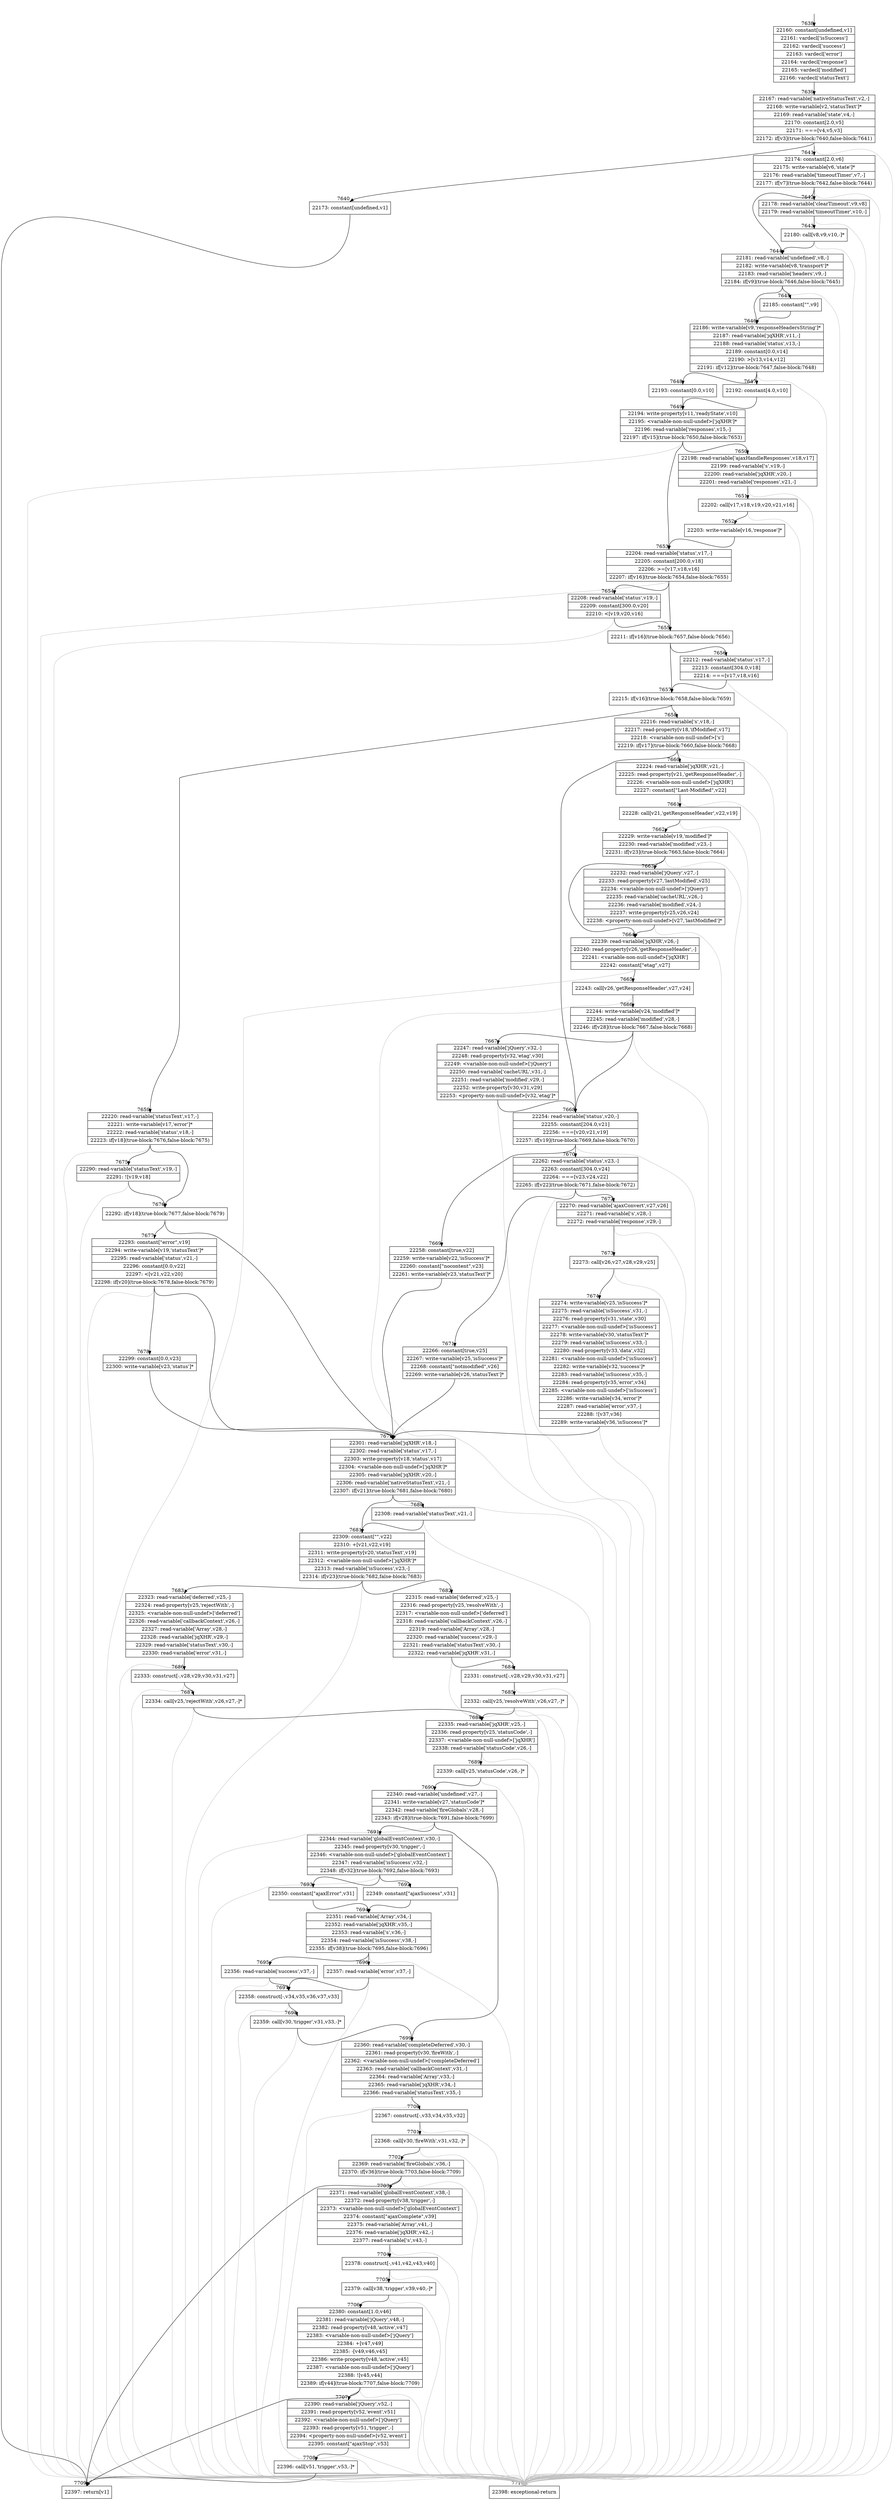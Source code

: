 digraph {
rankdir="TD"
BB_entry489[shape=none,label=""];
BB_entry489 -> BB7638 [tailport=s, headport=n, headlabel="    7638"]
BB7638 [shape=record label="{22160: constant[undefined,v1]|22161: vardecl['isSuccess']|22162: vardecl['success']|22163: vardecl['error']|22164: vardecl['response']|22165: vardecl['modified']|22166: vardecl['statusText']}" ] 
BB7638 -> BB7639 [tailport=s, headport=n, headlabel="      7639"]
BB7639 [shape=record label="{22167: read-variable['nativeStatusText',v2,-]|22168: write-variable[v2,'statusText']*|22169: read-variable['state',v4,-]|22170: constant[2.0,v5]|22171: ===[v4,v5,v3]|22172: if[v3](true-block:7640,false-block:7641)}" ] 
BB7639 -> BB7640 [tailport=s, headport=n, headlabel="      7640"]
BB7639 -> BB7641 [tailport=s, headport=n, headlabel="      7641"]
BB7639 -> BB7710 [tailport=s, headport=n, color=gray, headlabel="      7710"]
BB7640 [shape=record label="{22173: constant[undefined,v1]}" ] 
BB7640 -> BB7709 [tailport=s, headport=n, headlabel="      7709"]
BB7641 [shape=record label="{22174: constant[2.0,v6]|22175: write-variable[v6,'state']*|22176: read-variable['timeoutTimer',v7,-]|22177: if[v7](true-block:7642,false-block:7644)}" ] 
BB7641 -> BB7642 [tailport=s, headport=n, headlabel="      7642"]
BB7641 -> BB7644 [tailport=s, headport=n, headlabel="      7644"]
BB7641 -> BB7710 [tailport=s, headport=n, color=gray]
BB7642 [shape=record label="{22178: read-variable['clearTimeout',v9,v8]|22179: read-variable['timeoutTimer',v10,-]}" ] 
BB7642 -> BB7643 [tailport=s, headport=n, headlabel="      7643"]
BB7642 -> BB7710 [tailport=s, headport=n, color=gray]
BB7643 [shape=record label="{22180: call[v8,v9,v10,-]*}" ] 
BB7643 -> BB7644 [tailport=s, headport=n]
BB7643 -> BB7710 [tailport=s, headport=n, color=gray]
BB7644 [shape=record label="{22181: read-variable['undefined',v8,-]|22182: write-variable[v8,'transport']*|22183: read-variable['headers',v9,-]|22184: if[v9](true-block:7646,false-block:7645)}" ] 
BB7644 -> BB7646 [tailport=s, headport=n, headlabel="      7646"]
BB7644 -> BB7645 [tailport=s, headport=n, headlabel="      7645"]
BB7644 -> BB7710 [tailport=s, headport=n, color=gray]
BB7645 [shape=record label="{22185: constant[\"\",v9]}" ] 
BB7645 -> BB7646 [tailport=s, headport=n]
BB7646 [shape=record label="{22186: write-variable[v9,'responseHeadersString']*|22187: read-variable['jqXHR',v11,-]|22188: read-variable['status',v13,-]|22189: constant[0.0,v14]|22190: \>[v13,v14,v12]|22191: if[v12](true-block:7647,false-block:7648)}" ] 
BB7646 -> BB7647 [tailport=s, headport=n, headlabel="      7647"]
BB7646 -> BB7648 [tailport=s, headport=n, headlabel="      7648"]
BB7646 -> BB7710 [tailport=s, headport=n, color=gray]
BB7647 [shape=record label="{22192: constant[4.0,v10]}" ] 
BB7647 -> BB7649 [tailport=s, headport=n, headlabel="      7649"]
BB7648 [shape=record label="{22193: constant[0.0,v10]}" ] 
BB7648 -> BB7649 [tailport=s, headport=n]
BB7649 [shape=record label="{22194: write-property[v11,'readyState',v10]|22195: \<variable-non-null-undef\>['jqXHR']*|22196: read-variable['responses',v15,-]|22197: if[v15](true-block:7650,false-block:7653)}" ] 
BB7649 -> BB7650 [tailport=s, headport=n, headlabel="      7650"]
BB7649 -> BB7653 [tailport=s, headport=n, headlabel="      7653"]
BB7649 -> BB7710 [tailport=s, headport=n, color=gray]
BB7650 [shape=record label="{22198: read-variable['ajaxHandleResponses',v18,v17]|22199: read-variable['s',v19,-]|22200: read-variable['jqXHR',v20,-]|22201: read-variable['responses',v21,-]}" ] 
BB7650 -> BB7651 [tailport=s, headport=n, headlabel="      7651"]
BB7650 -> BB7710 [tailport=s, headport=n, color=gray]
BB7651 [shape=record label="{22202: call[v17,v18,v19,v20,v21,v16]}" ] 
BB7651 -> BB7652 [tailport=s, headport=n, headlabel="      7652"]
BB7651 -> BB7710 [tailport=s, headport=n, color=gray]
BB7652 [shape=record label="{22203: write-variable[v16,'response']*}" ] 
BB7652 -> BB7653 [tailport=s, headport=n]
BB7653 [shape=record label="{22204: read-variable['status',v17,-]|22205: constant[200.0,v18]|22206: \>=[v17,v18,v16]|22207: if[v16](true-block:7654,false-block:7655)}" ] 
BB7653 -> BB7655 [tailport=s, headport=n, headlabel="      7655"]
BB7653 -> BB7654 [tailport=s, headport=n, headlabel="      7654"]
BB7653 -> BB7710 [tailport=s, headport=n, color=gray]
BB7654 [shape=record label="{22208: read-variable['status',v19,-]|22209: constant[300.0,v20]|22210: \<[v19,v20,v16]}" ] 
BB7654 -> BB7655 [tailport=s, headport=n]
BB7654 -> BB7710 [tailport=s, headport=n, color=gray]
BB7655 [shape=record label="{22211: if[v16](true-block:7657,false-block:7656)}" ] 
BB7655 -> BB7657 [tailport=s, headport=n, headlabel="      7657"]
BB7655 -> BB7656 [tailport=s, headport=n, headlabel="      7656"]
BB7656 [shape=record label="{22212: read-variable['status',v17,-]|22213: constant[304.0,v18]|22214: ===[v17,v18,v16]}" ] 
BB7656 -> BB7657 [tailport=s, headport=n]
BB7656 -> BB7710 [tailport=s, headport=n, color=gray]
BB7657 [shape=record label="{22215: if[v16](true-block:7658,false-block:7659)}" ] 
BB7657 -> BB7658 [tailport=s, headport=n, headlabel="      7658"]
BB7657 -> BB7659 [tailport=s, headport=n, headlabel="      7659"]
BB7658 [shape=record label="{22216: read-variable['s',v18,-]|22217: read-property[v18,'ifModified',v17]|22218: \<variable-non-null-undef\>['s']|22219: if[v17](true-block:7660,false-block:7668)}" ] 
BB7658 -> BB7660 [tailport=s, headport=n, headlabel="      7660"]
BB7658 -> BB7668 [tailport=s, headport=n, headlabel="      7668"]
BB7658 -> BB7710 [tailport=s, headport=n, color=gray]
BB7659 [shape=record label="{22220: read-variable['statusText',v17,-]|22221: write-variable[v17,'error']*|22222: read-variable['status',v18,-]|22223: if[v18](true-block:7676,false-block:7675)}" ] 
BB7659 -> BB7676 [tailport=s, headport=n, headlabel="      7676"]
BB7659 -> BB7675 [tailport=s, headport=n, headlabel="      7675"]
BB7659 -> BB7710 [tailport=s, headport=n, color=gray]
BB7660 [shape=record label="{22224: read-variable['jqXHR',v21,-]|22225: read-property[v21,'getResponseHeader',-]|22226: \<variable-non-null-undef\>['jqXHR']|22227: constant[\"Last-Modified\",v22]}" ] 
BB7660 -> BB7661 [tailport=s, headport=n, headlabel="      7661"]
BB7660 -> BB7710 [tailport=s, headport=n, color=gray]
BB7661 [shape=record label="{22228: call[v21,'getResponseHeader',v22,v19]}" ] 
BB7661 -> BB7662 [tailport=s, headport=n, headlabel="      7662"]
BB7661 -> BB7710 [tailport=s, headport=n, color=gray]
BB7662 [shape=record label="{22229: write-variable[v19,'modified']*|22230: read-variable['modified',v23,-]|22231: if[v23](true-block:7663,false-block:7664)}" ] 
BB7662 -> BB7663 [tailport=s, headport=n, headlabel="      7663"]
BB7662 -> BB7664 [tailport=s, headport=n, headlabel="      7664"]
BB7662 -> BB7710 [tailport=s, headport=n, color=gray]
BB7663 [shape=record label="{22232: read-variable['jQuery',v27,-]|22233: read-property[v27,'lastModified',v25]|22234: \<variable-non-null-undef\>['jQuery']|22235: read-variable['cacheURL',v26,-]|22236: read-variable['modified',v24,-]|22237: write-property[v25,v26,v24]|22238: \<property-non-null-undef\>[v27,'lastModified']*}" ] 
BB7663 -> BB7664 [tailport=s, headport=n]
BB7663 -> BB7710 [tailport=s, headport=n, color=gray]
BB7664 [shape=record label="{22239: read-variable['jqXHR',v26,-]|22240: read-property[v26,'getResponseHeader',-]|22241: \<variable-non-null-undef\>['jqXHR']|22242: constant[\"etag\",v27]}" ] 
BB7664 -> BB7665 [tailport=s, headport=n, headlabel="      7665"]
BB7664 -> BB7710 [tailport=s, headport=n, color=gray]
BB7665 [shape=record label="{22243: call[v26,'getResponseHeader',v27,v24]}" ] 
BB7665 -> BB7666 [tailport=s, headport=n, headlabel="      7666"]
BB7665 -> BB7710 [tailport=s, headport=n, color=gray]
BB7666 [shape=record label="{22244: write-variable[v24,'modified']*|22245: read-variable['modified',v28,-]|22246: if[v28](true-block:7667,false-block:7668)}" ] 
BB7666 -> BB7667 [tailport=s, headport=n, headlabel="      7667"]
BB7666 -> BB7668 [tailport=s, headport=n]
BB7666 -> BB7710 [tailport=s, headport=n, color=gray]
BB7667 [shape=record label="{22247: read-variable['jQuery',v32,-]|22248: read-property[v32,'etag',v30]|22249: \<variable-non-null-undef\>['jQuery']|22250: read-variable['cacheURL',v31,-]|22251: read-variable['modified',v29,-]|22252: write-property[v30,v31,v29]|22253: \<property-non-null-undef\>[v32,'etag']*}" ] 
BB7667 -> BB7668 [tailport=s, headport=n]
BB7667 -> BB7710 [tailport=s, headport=n, color=gray]
BB7668 [shape=record label="{22254: read-variable['status',v20,-]|22255: constant[204.0,v21]|22256: ===[v20,v21,v19]|22257: if[v19](true-block:7669,false-block:7670)}" ] 
BB7668 -> BB7669 [tailport=s, headport=n, headlabel="      7669"]
BB7668 -> BB7670 [tailport=s, headport=n, headlabel="      7670"]
BB7668 -> BB7710 [tailport=s, headport=n, color=gray]
BB7669 [shape=record label="{22258: constant[true,v22]|22259: write-variable[v22,'isSuccess']*|22260: constant[\"nocontent\",v23]|22261: write-variable[v23,'statusText']*}" ] 
BB7669 -> BB7679 [tailport=s, headport=n, headlabel="      7679"]
BB7670 [shape=record label="{22262: read-variable['status',v23,-]|22263: constant[304.0,v24]|22264: ===[v23,v24,v22]|22265: if[v22](true-block:7671,false-block:7672)}" ] 
BB7670 -> BB7671 [tailport=s, headport=n, headlabel="      7671"]
BB7670 -> BB7672 [tailport=s, headport=n, headlabel="      7672"]
BB7670 -> BB7710 [tailport=s, headport=n, color=gray]
BB7671 [shape=record label="{22266: constant[true,v25]|22267: write-variable[v25,'isSuccess']*|22268: constant[\"notmodified\",v26]|22269: write-variable[v26,'statusText']*}" ] 
BB7671 -> BB7679 [tailport=s, headport=n]
BB7672 [shape=record label="{22270: read-variable['ajaxConvert',v27,v26]|22271: read-variable['s',v28,-]|22272: read-variable['response',v29,-]}" ] 
BB7672 -> BB7673 [tailport=s, headport=n, headlabel="      7673"]
BB7672 -> BB7710 [tailport=s, headport=n, color=gray]
BB7673 [shape=record label="{22273: call[v26,v27,v28,v29,v25]}" ] 
BB7673 -> BB7674 [tailport=s, headport=n, headlabel="      7674"]
BB7673 -> BB7710 [tailport=s, headport=n, color=gray]
BB7674 [shape=record label="{22274: write-variable[v25,'isSuccess']*|22275: read-variable['isSuccess',v31,-]|22276: read-property[v31,'state',v30]|22277: \<variable-non-null-undef\>['isSuccess']|22278: write-variable[v30,'statusText']*|22279: read-variable['isSuccess',v33,-]|22280: read-property[v33,'data',v32]|22281: \<variable-non-null-undef\>['isSuccess']|22282: write-variable[v32,'success']*|22283: read-variable['isSuccess',v35,-]|22284: read-property[v35,'error',v34]|22285: \<variable-non-null-undef\>['isSuccess']|22286: write-variable[v34,'error']*|22287: read-variable['error',v37,-]|22288: ![v37,v36]|22289: write-variable[v36,'isSuccess']*}" ] 
BB7674 -> BB7679 [tailport=s, headport=n]
BB7674 -> BB7710 [tailport=s, headport=n, color=gray]
BB7675 [shape=record label="{22290: read-variable['statusText',v19,-]|22291: ![v19,v18]}" ] 
BB7675 -> BB7676 [tailport=s, headport=n]
BB7675 -> BB7710 [tailport=s, headport=n, color=gray]
BB7676 [shape=record label="{22292: if[v18](true-block:7677,false-block:7679)}" ] 
BB7676 -> BB7677 [tailport=s, headport=n, headlabel="      7677"]
BB7676 -> BB7679 [tailport=s, headport=n]
BB7677 [shape=record label="{22293: constant[\"error\",v19]|22294: write-variable[v19,'statusText']*|22295: read-variable['status',v21,-]|22296: constant[0.0,v22]|22297: \<[v21,v22,v20]|22298: if[v20](true-block:7678,false-block:7679)}" ] 
BB7677 -> BB7678 [tailport=s, headport=n, headlabel="      7678"]
BB7677 -> BB7679 [tailport=s, headport=n]
BB7677 -> BB7710 [tailport=s, headport=n, color=gray]
BB7678 [shape=record label="{22299: constant[0.0,v23]|22300: write-variable[v23,'status']*}" ] 
BB7678 -> BB7679 [tailport=s, headport=n]
BB7679 [shape=record label="{22301: read-variable['jqXHR',v18,-]|22302: read-variable['status',v17,-]|22303: write-property[v18,'status',v17]|22304: \<variable-non-null-undef\>['jqXHR']*|22305: read-variable['jqXHR',v20,-]|22306: read-variable['nativeStatusText',v21,-]|22307: if[v21](true-block:7681,false-block:7680)}" ] 
BB7679 -> BB7681 [tailport=s, headport=n, headlabel="      7681"]
BB7679 -> BB7680 [tailport=s, headport=n, headlabel="      7680"]
BB7679 -> BB7710 [tailport=s, headport=n, color=gray]
BB7680 [shape=record label="{22308: read-variable['statusText',v21,-]}" ] 
BB7680 -> BB7681 [tailport=s, headport=n]
BB7680 -> BB7710 [tailport=s, headport=n, color=gray]
BB7681 [shape=record label="{22309: constant[\"\",v22]|22310: +[v21,v22,v19]|22311: write-property[v20,'statusText',v19]|22312: \<variable-non-null-undef\>['jqXHR']*|22313: read-variable['isSuccess',v23,-]|22314: if[v23](true-block:7682,false-block:7683)}" ] 
BB7681 -> BB7682 [tailport=s, headport=n, headlabel="      7682"]
BB7681 -> BB7683 [tailport=s, headport=n, headlabel="      7683"]
BB7681 -> BB7710 [tailport=s, headport=n, color=gray]
BB7682 [shape=record label="{22315: read-variable['deferred',v25,-]|22316: read-property[v25,'resolveWith',-]|22317: \<variable-non-null-undef\>['deferred']|22318: read-variable['callbackContext',v26,-]|22319: read-variable['Array',v28,-]|22320: read-variable['success',v29,-]|22321: read-variable['statusText',v30,-]|22322: read-variable['jqXHR',v31,-]}" ] 
BB7682 -> BB7684 [tailport=s, headport=n, headlabel="      7684"]
BB7682 -> BB7710 [tailport=s, headport=n, color=gray]
BB7683 [shape=record label="{22323: read-variable['deferred',v25,-]|22324: read-property[v25,'rejectWith',-]|22325: \<variable-non-null-undef\>['deferred']|22326: read-variable['callbackContext',v26,-]|22327: read-variable['Array',v28,-]|22328: read-variable['jqXHR',v29,-]|22329: read-variable['statusText',v30,-]|22330: read-variable['error',v31,-]}" ] 
BB7683 -> BB7686 [tailport=s, headport=n, headlabel="      7686"]
BB7683 -> BB7710 [tailport=s, headport=n, color=gray]
BB7684 [shape=record label="{22331: construct[-,v28,v29,v30,v31,v27]}" ] 
BB7684 -> BB7685 [tailport=s, headport=n, headlabel="      7685"]
BB7684 -> BB7710 [tailport=s, headport=n, color=gray]
BB7685 [shape=record label="{22332: call[v25,'resolveWith',v26,v27,-]*}" ] 
BB7685 -> BB7688 [tailport=s, headport=n, headlabel="      7688"]
BB7685 -> BB7710 [tailport=s, headport=n, color=gray]
BB7686 [shape=record label="{22333: construct[-,v28,v29,v30,v31,v27]}" ] 
BB7686 -> BB7687 [tailport=s, headport=n, headlabel="      7687"]
BB7686 -> BB7710 [tailport=s, headport=n, color=gray]
BB7687 [shape=record label="{22334: call[v25,'rejectWith',v26,v27,-]*}" ] 
BB7687 -> BB7688 [tailport=s, headport=n]
BB7687 -> BB7710 [tailport=s, headport=n, color=gray]
BB7688 [shape=record label="{22335: read-variable['jqXHR',v25,-]|22336: read-property[v25,'statusCode',-]|22337: \<variable-non-null-undef\>['jqXHR']|22338: read-variable['statusCode',v26,-]}" ] 
BB7688 -> BB7689 [tailport=s, headport=n, headlabel="      7689"]
BB7688 -> BB7710 [tailport=s, headport=n, color=gray]
BB7689 [shape=record label="{22339: call[v25,'statusCode',v26,-]*}" ] 
BB7689 -> BB7690 [tailport=s, headport=n, headlabel="      7690"]
BB7689 -> BB7710 [tailport=s, headport=n, color=gray]
BB7690 [shape=record label="{22340: read-variable['undefined',v27,-]|22341: write-variable[v27,'statusCode']*|22342: read-variable['fireGlobals',v28,-]|22343: if[v28](true-block:7691,false-block:7699)}" ] 
BB7690 -> BB7691 [tailport=s, headport=n, headlabel="      7691"]
BB7690 -> BB7699 [tailport=s, headport=n, headlabel="      7699"]
BB7690 -> BB7710 [tailport=s, headport=n, color=gray]
BB7691 [shape=record label="{22344: read-variable['globalEventContext',v30,-]|22345: read-property[v30,'trigger',-]|22346: \<variable-non-null-undef\>['globalEventContext']|22347: read-variable['isSuccess',v32,-]|22348: if[v32](true-block:7692,false-block:7693)}" ] 
BB7691 -> BB7692 [tailport=s, headport=n, headlabel="      7692"]
BB7691 -> BB7693 [tailport=s, headport=n, headlabel="      7693"]
BB7691 -> BB7710 [tailport=s, headport=n, color=gray]
BB7692 [shape=record label="{22349: constant[\"ajaxSuccess\",v31]}" ] 
BB7692 -> BB7694 [tailport=s, headport=n, headlabel="      7694"]
BB7693 [shape=record label="{22350: constant[\"ajaxError\",v31]}" ] 
BB7693 -> BB7694 [tailport=s, headport=n]
BB7694 [shape=record label="{22351: read-variable['Array',v34,-]|22352: read-variable['jqXHR',v35,-]|22353: read-variable['s',v36,-]|22354: read-variable['isSuccess',v38,-]|22355: if[v38](true-block:7695,false-block:7696)}" ] 
BB7694 -> BB7695 [tailport=s, headport=n, headlabel="      7695"]
BB7694 -> BB7696 [tailport=s, headport=n, headlabel="      7696"]
BB7694 -> BB7710 [tailport=s, headport=n, color=gray]
BB7695 [shape=record label="{22356: read-variable['success',v37,-]}" ] 
BB7695 -> BB7697 [tailport=s, headport=n, headlabel="      7697"]
BB7695 -> BB7710 [tailport=s, headport=n, color=gray]
BB7696 [shape=record label="{22357: read-variable['error',v37,-]}" ] 
BB7696 -> BB7697 [tailport=s, headport=n]
BB7696 -> BB7710 [tailport=s, headport=n, color=gray]
BB7697 [shape=record label="{22358: construct[-,v34,v35,v36,v37,v33]}" ] 
BB7697 -> BB7698 [tailport=s, headport=n, headlabel="      7698"]
BB7697 -> BB7710 [tailport=s, headport=n, color=gray]
BB7698 [shape=record label="{22359: call[v30,'trigger',v31,v33,-]*}" ] 
BB7698 -> BB7699 [tailport=s, headport=n]
BB7698 -> BB7710 [tailport=s, headport=n, color=gray]
BB7699 [shape=record label="{22360: read-variable['completeDeferred',v30,-]|22361: read-property[v30,'fireWith',-]|22362: \<variable-non-null-undef\>['completeDeferred']|22363: read-variable['callbackContext',v31,-]|22364: read-variable['Array',v33,-]|22365: read-variable['jqXHR',v34,-]|22366: read-variable['statusText',v35,-]}" ] 
BB7699 -> BB7700 [tailport=s, headport=n, headlabel="      7700"]
BB7699 -> BB7710 [tailport=s, headport=n, color=gray]
BB7700 [shape=record label="{22367: construct[-,v33,v34,v35,v32]}" ] 
BB7700 -> BB7701 [tailport=s, headport=n, headlabel="      7701"]
BB7700 -> BB7710 [tailport=s, headport=n, color=gray]
BB7701 [shape=record label="{22368: call[v30,'fireWith',v31,v32,-]*}" ] 
BB7701 -> BB7702 [tailport=s, headport=n, headlabel="      7702"]
BB7701 -> BB7710 [tailport=s, headport=n, color=gray]
BB7702 [shape=record label="{22369: read-variable['fireGlobals',v36,-]|22370: if[v36](true-block:7703,false-block:7709)}" ] 
BB7702 -> BB7703 [tailport=s, headport=n, headlabel="      7703"]
BB7702 -> BB7709 [tailport=s, headport=n]
BB7702 -> BB7710 [tailport=s, headport=n, color=gray]
BB7703 [shape=record label="{22371: read-variable['globalEventContext',v38,-]|22372: read-property[v38,'trigger',-]|22373: \<variable-non-null-undef\>['globalEventContext']|22374: constant[\"ajaxComplete\",v39]|22375: read-variable['Array',v41,-]|22376: read-variable['jqXHR',v42,-]|22377: read-variable['s',v43,-]}" ] 
BB7703 -> BB7704 [tailport=s, headport=n, headlabel="      7704"]
BB7703 -> BB7710 [tailport=s, headport=n, color=gray]
BB7704 [shape=record label="{22378: construct[-,v41,v42,v43,v40]}" ] 
BB7704 -> BB7705 [tailport=s, headport=n, headlabel="      7705"]
BB7704 -> BB7710 [tailport=s, headport=n, color=gray]
BB7705 [shape=record label="{22379: call[v38,'trigger',v39,v40,-]*}" ] 
BB7705 -> BB7706 [tailport=s, headport=n, headlabel="      7706"]
BB7705 -> BB7710 [tailport=s, headport=n, color=gray]
BB7706 [shape=record label="{22380: constant[1.0,v46]|22381: read-variable['jQuery',v48,-]|22382: read-property[v48,'active',v47]|22383: \<variable-non-null-undef\>['jQuery']|22384: +[v47,v49]|22385: -[v49,v46,v45]|22386: write-property[v48,'active',v45]|22387: \<variable-non-null-undef\>['jQuery']|22388: ![v45,v44]|22389: if[v44](true-block:7707,false-block:7709)}" ] 
BB7706 -> BB7707 [tailport=s, headport=n, headlabel="      7707"]
BB7706 -> BB7709 [tailport=s, headport=n]
BB7706 -> BB7710 [tailport=s, headport=n, color=gray]
BB7707 [shape=record label="{22390: read-variable['jQuery',v52,-]|22391: read-property[v52,'event',v51]|22392: \<variable-non-null-undef\>['jQuery']|22393: read-property[v51,'trigger',-]|22394: \<property-non-null-undef\>[v52,'event']|22395: constant[\"ajaxStop\",v53]}" ] 
BB7707 -> BB7708 [tailport=s, headport=n, headlabel="      7708"]
BB7707 -> BB7710 [tailport=s, headport=n, color=gray]
BB7708 [shape=record label="{22396: call[v51,'trigger',v53,-]*}" ] 
BB7708 -> BB7709 [tailport=s, headport=n]
BB7708 -> BB7710 [tailport=s, headport=n, color=gray]
BB7709 [shape=record label="{22397: return[v1]}" ] 
BB7710 [shape=record label="{22398: exceptional-return}" ] 
}

